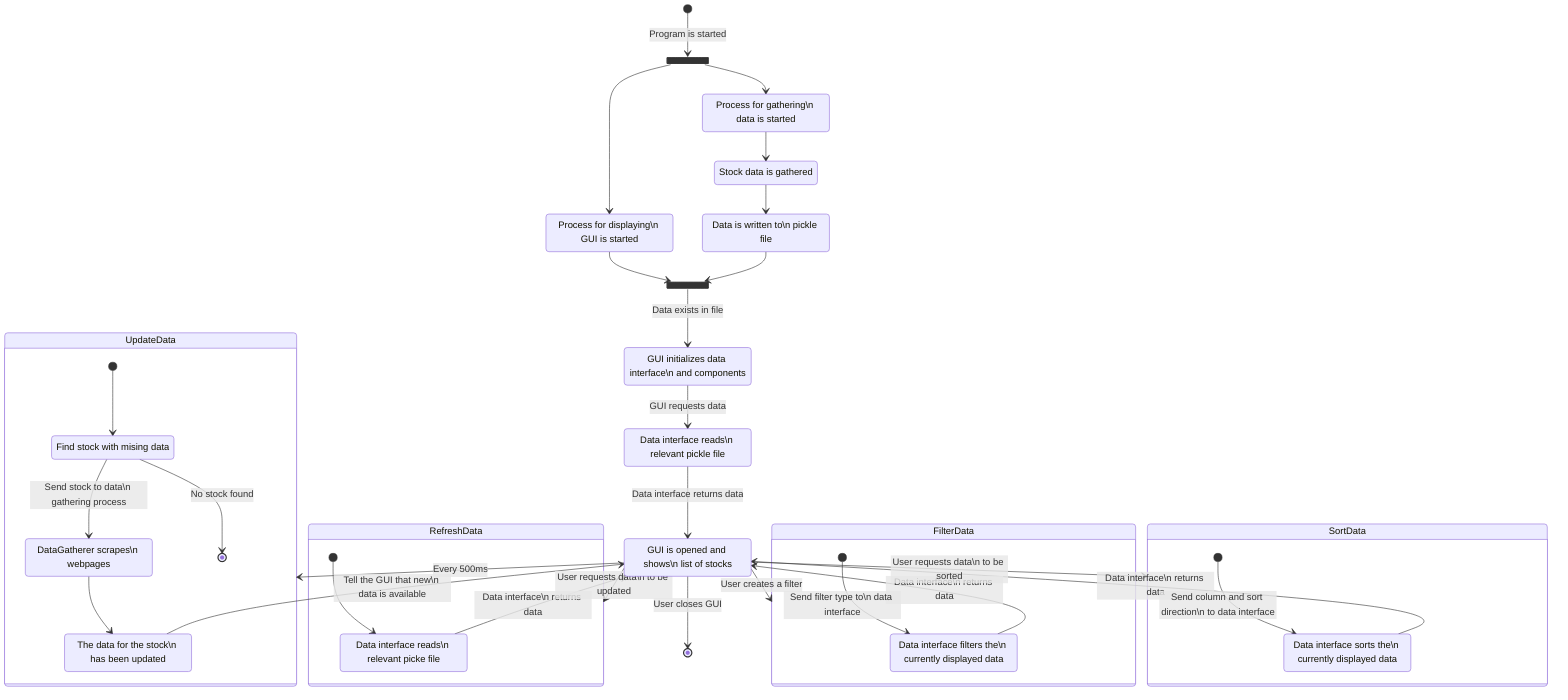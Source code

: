 stateDiagram-v2

    state ForkState <<fork>>
    state JoinState <<join>>

    GUIProcess: Process for displaying\n GUI is started
    GUIInit: GUI initializes data interface\n and components
    GUI: GUI is opened and shows\n list of stocks
    ReadData: Data interface reads\n relevant pickle file
    StockHandled: The data for the stock\n has been updated
    FindStock: Find stock with mising data
    DataGathererProcess: Process for gathering\n data is started
    WriteData: Data is written to\n pickle file
    DataGatherer: DataGatherer scrapes\n webpages
    GatherData: Stock data is gathered

    [*] --> ForkState: Program is started
    ForkState --> GUIProcess
    ForkState --> DataGathererProcess
    GUIProcess --> JoinState
    DataGathererProcess --> GatherData
    GatherData --> WriteData
    WriteData --> JoinState
    JoinState --> GUIInit: Data exists in file
    GUIInit --> ReadData: GUI requests data
    ReadData --> GUI: Data interface returns data
    GUI --> UpdateData: Every 500ms
    GUI --> RefreshData: User requests data\n to be updated
    GUI --> FilterData: User creates a filter
    GUI --> SortData: User requests data\n to be sorted
    GUI --> [*]: User closes GUI
    StockHandled --> GUI: Tell the GUI that new\n data is available
    RefreshButton --> GUI: Data interface\n returns data
    Filter --> GUI: Data interface\n returns data
    Sort --> GUI: Data interface\n returns data

    state RefreshData {
        RefreshButton: Data interface reads\n relevant picke file
        [*] --> RefreshButton
    }

    state SortData {
        Sort: Data interface sorts the\n currently displayed data
        [*] --> Sort: Send column and sort direction\n to data interface
    }

    state FilterData {
        Filter: Data interface filters the\n currently displayed data
        [*] --> Filter: Send filter type to\n data interface
    }

    state UpdateData {
        [*] --> FindStock
        FindStock --> [*]: No stock found
        FindStock --> DataGatherer: Send stock to data\n gathering process
        DataGatherer --> StockHandled
    }